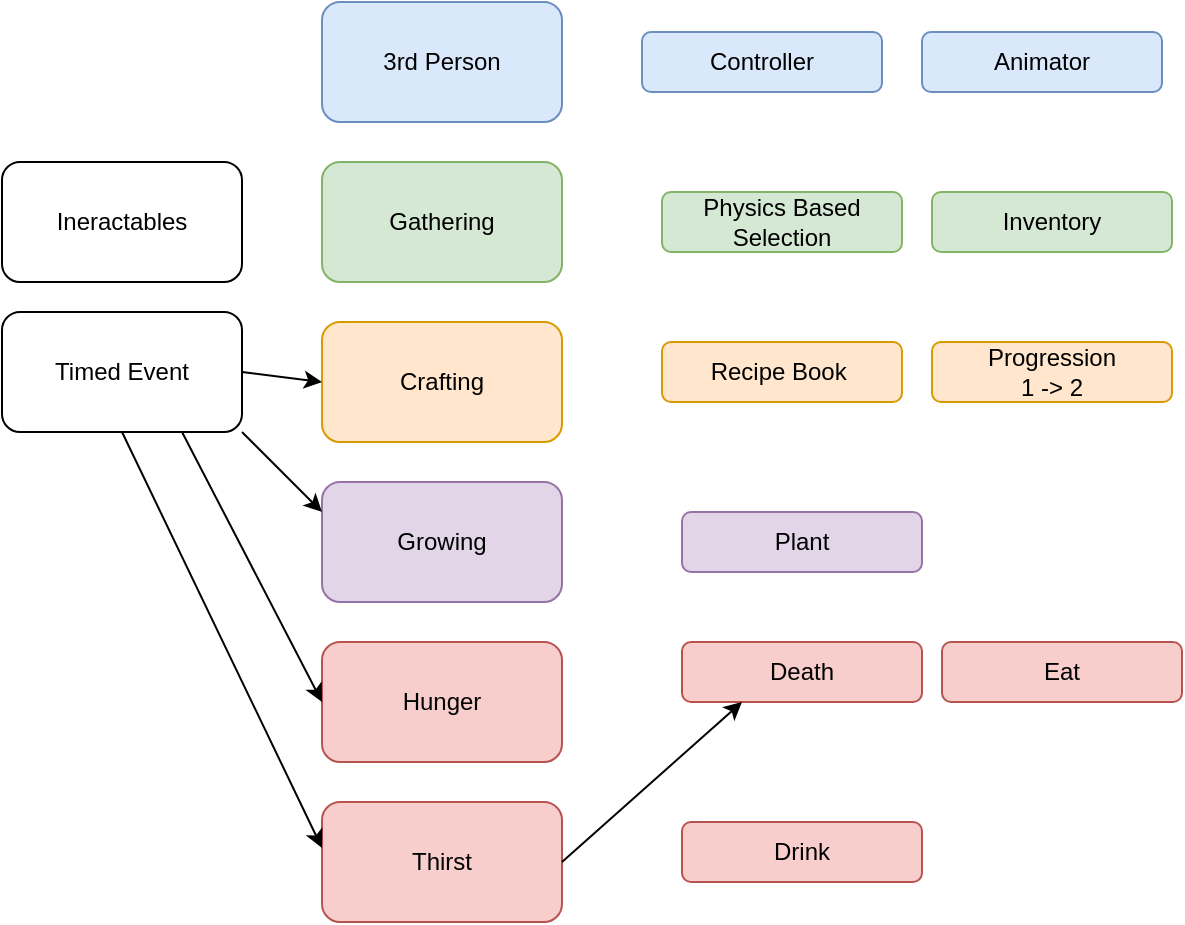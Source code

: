 <mxfile version="24.4.0" type="device" pages="3">
  <diagram name="Systems" id="SdEE0t2-WnKAj0X8NB9g">
    <mxGraphModel dx="2276" dy="785" grid="1" gridSize="10" guides="1" tooltips="1" connect="1" arrows="1" fold="1" page="1" pageScale="1" pageWidth="850" pageHeight="1100" math="0" shadow="0">
      <root>
        <mxCell id="0" />
        <mxCell id="1" parent="0" />
        <mxCell id="Hed4f5qXidcaYwtC0BpA-1" value="3rd Person" style="rounded=1;whiteSpace=wrap;html=1;fillColor=#dae8fc;strokeColor=#6c8ebf;" vertex="1" parent="1">
          <mxGeometry x="120" y="40" width="120" height="60" as="geometry" />
        </mxCell>
        <mxCell id="Hed4f5qXidcaYwtC0BpA-2" value="Gathering" style="rounded=1;whiteSpace=wrap;html=1;fillColor=#d5e8d4;strokeColor=#82b366;" vertex="1" parent="1">
          <mxGeometry x="120" y="120" width="120" height="60" as="geometry" />
        </mxCell>
        <mxCell id="Hed4f5qXidcaYwtC0BpA-3" value="Crafting" style="rounded=1;whiteSpace=wrap;html=1;fillColor=#ffe6cc;strokeColor=#d79b00;" vertex="1" parent="1">
          <mxGeometry x="120" y="200" width="120" height="60" as="geometry" />
        </mxCell>
        <mxCell id="Hed4f5qXidcaYwtC0BpA-4" value="Growing" style="rounded=1;whiteSpace=wrap;html=1;fillColor=#e1d5e7;strokeColor=#9673a6;" vertex="1" parent="1">
          <mxGeometry x="120" y="280" width="120" height="60" as="geometry" />
        </mxCell>
        <mxCell id="Hed4f5qXidcaYwtC0BpA-5" value="Hunger" style="rounded=1;whiteSpace=wrap;html=1;fillColor=#f8cecc;strokeColor=#b85450;" vertex="1" parent="1">
          <mxGeometry x="120" y="360" width="120" height="60" as="geometry" />
        </mxCell>
        <mxCell id="Hed4f5qXidcaYwtC0BpA-6" value="Thirst" style="rounded=1;whiteSpace=wrap;html=1;fillColor=#f8cecc;strokeColor=#b85450;" vertex="1" parent="1">
          <mxGeometry x="120" y="440" width="120" height="60" as="geometry" />
        </mxCell>
        <mxCell id="Hed4f5qXidcaYwtC0BpA-7" value="Controller" style="rounded=1;whiteSpace=wrap;html=1;fillColor=#dae8fc;strokeColor=#6c8ebf;" vertex="1" parent="1">
          <mxGeometry x="280" y="55" width="120" height="30" as="geometry" />
        </mxCell>
        <mxCell id="Hed4f5qXidcaYwtC0BpA-8" value="Animator" style="rounded=1;whiteSpace=wrap;html=1;fillColor=#dae8fc;strokeColor=#6c8ebf;" vertex="1" parent="1">
          <mxGeometry x="420" y="55" width="120" height="30" as="geometry" />
        </mxCell>
        <mxCell id="Hed4f5qXidcaYwtC0BpA-9" value="Physics Based Selection" style="rounded=1;whiteSpace=wrap;html=1;fillColor=#d5e8d4;strokeColor=#82b366;" vertex="1" parent="1">
          <mxGeometry x="290" y="135" width="120" height="30" as="geometry" />
        </mxCell>
        <mxCell id="Hed4f5qXidcaYwtC0BpA-10" value="Inventory" style="rounded=1;whiteSpace=wrap;html=1;fillColor=#d5e8d4;strokeColor=#82b366;" vertex="1" parent="1">
          <mxGeometry x="425" y="135" width="120" height="30" as="geometry" />
        </mxCell>
        <mxCell id="Hed4f5qXidcaYwtC0BpA-11" value="Ineractables" style="rounded=1;whiteSpace=wrap;html=1;" vertex="1" parent="1">
          <mxGeometry x="-40" y="120" width="120" height="60" as="geometry" />
        </mxCell>
        <mxCell id="Hed4f5qXidcaYwtC0BpA-12" value="Recipe Book&amp;nbsp;" style="rounded=1;whiteSpace=wrap;html=1;fillColor=#ffe6cc;strokeColor=#d79b00;" vertex="1" parent="1">
          <mxGeometry x="290" y="210" width="120" height="30" as="geometry" />
        </mxCell>
        <mxCell id="Hed4f5qXidcaYwtC0BpA-13" value="Progression&lt;div&gt;1 -&amp;gt; 2&lt;/div&gt;" style="rounded=1;whiteSpace=wrap;html=1;fillColor=#ffe6cc;strokeColor=#d79b00;" vertex="1" parent="1">
          <mxGeometry x="425" y="210" width="120" height="30" as="geometry" />
        </mxCell>
        <mxCell id="Hed4f5qXidcaYwtC0BpA-16" value="Plant" style="rounded=1;whiteSpace=wrap;html=1;fillColor=#e1d5e7;strokeColor=#9673a6;" vertex="1" parent="1">
          <mxGeometry x="300" y="295" width="120" height="30" as="geometry" />
        </mxCell>
        <mxCell id="Hed4f5qXidcaYwtC0BpA-18" value="Death" style="rounded=1;whiteSpace=wrap;html=1;fillColor=#f8cecc;strokeColor=#b85450;" vertex="1" parent="1">
          <mxGeometry x="300" y="360" width="120" height="30" as="geometry" />
        </mxCell>
        <mxCell id="Hed4f5qXidcaYwtC0BpA-20" value="" style="endArrow=classic;html=1;rounded=0;exitX=1;exitY=0.5;exitDx=0;exitDy=0;entryX=0.25;entryY=1;entryDx=0;entryDy=0;" edge="1" parent="1" source="Hed4f5qXidcaYwtC0BpA-6" target="Hed4f5qXidcaYwtC0BpA-18">
          <mxGeometry width="50" height="50" relative="1" as="geometry">
            <mxPoint x="400" y="430" as="sourcePoint" />
            <mxPoint x="450" y="380" as="targetPoint" />
          </mxGeometry>
        </mxCell>
        <mxCell id="Hed4f5qXidcaYwtC0BpA-22" value="Eat" style="rounded=1;whiteSpace=wrap;html=1;fillColor=#f8cecc;strokeColor=#b85450;" vertex="1" parent="1">
          <mxGeometry x="430" y="360" width="120" height="30" as="geometry" />
        </mxCell>
        <mxCell id="Hed4f5qXidcaYwtC0BpA-23" value="Drink" style="rounded=1;whiteSpace=wrap;html=1;fillColor=#f8cecc;strokeColor=#b85450;" vertex="1" parent="1">
          <mxGeometry x="300" y="450" width="120" height="30" as="geometry" />
        </mxCell>
        <mxCell id="Hed4f5qXidcaYwtC0BpA-24" value="Timed Event" style="rounded=1;whiteSpace=wrap;html=1;" vertex="1" parent="1">
          <mxGeometry x="-40" y="195" width="120" height="60" as="geometry" />
        </mxCell>
        <mxCell id="Hed4f5qXidcaYwtC0BpA-25" value="" style="endArrow=classic;html=1;rounded=0;exitX=1;exitY=0.5;exitDx=0;exitDy=0;entryX=0;entryY=0.5;entryDx=0;entryDy=0;" edge="1" parent="1" source="Hed4f5qXidcaYwtC0BpA-24" target="Hed4f5qXidcaYwtC0BpA-3">
          <mxGeometry width="50" height="50" relative="1" as="geometry">
            <mxPoint x="400" y="430" as="sourcePoint" />
            <mxPoint x="450" y="380" as="targetPoint" />
          </mxGeometry>
        </mxCell>
        <mxCell id="Hed4f5qXidcaYwtC0BpA-26" value="" style="endArrow=classic;html=1;rounded=0;exitX=1;exitY=1;exitDx=0;exitDy=0;entryX=0;entryY=0.25;entryDx=0;entryDy=0;" edge="1" parent="1" source="Hed4f5qXidcaYwtC0BpA-24" target="Hed4f5qXidcaYwtC0BpA-4">
          <mxGeometry width="50" height="50" relative="1" as="geometry">
            <mxPoint x="400" y="430" as="sourcePoint" />
            <mxPoint x="450" y="380" as="targetPoint" />
          </mxGeometry>
        </mxCell>
        <mxCell id="Hed4f5qXidcaYwtC0BpA-28" value="" style="endArrow=classic;html=1;rounded=0;exitX=0.75;exitY=1;exitDx=0;exitDy=0;entryX=0;entryY=0.5;entryDx=0;entryDy=0;" edge="1" parent="1" source="Hed4f5qXidcaYwtC0BpA-24" target="Hed4f5qXidcaYwtC0BpA-5">
          <mxGeometry width="50" height="50" relative="1" as="geometry">
            <mxPoint x="400" y="430" as="sourcePoint" />
            <mxPoint x="450" y="380" as="targetPoint" />
          </mxGeometry>
        </mxCell>
        <mxCell id="Hed4f5qXidcaYwtC0BpA-29" value="" style="endArrow=classic;html=1;rounded=0;exitX=0.5;exitY=1;exitDx=0;exitDy=0;entryX=0;entryY=0.383;entryDx=0;entryDy=0;entryPerimeter=0;" edge="1" parent="1" source="Hed4f5qXidcaYwtC0BpA-24" target="Hed4f5qXidcaYwtC0BpA-6">
          <mxGeometry width="50" height="50" relative="1" as="geometry">
            <mxPoint x="400" y="430" as="sourcePoint" />
            <mxPoint x="450" y="380" as="targetPoint" />
          </mxGeometry>
        </mxCell>
      </root>
    </mxGraphModel>
  </diagram>
  <diagram id="Nvrwrfe21Q7ezxUWSaIm" name="Interactables">
    <mxGraphModel dx="1426" dy="785" grid="1" gridSize="10" guides="1" tooltips="1" connect="1" arrows="1" fold="1" page="1" pageScale="1" pageWidth="850" pageHeight="1100" math="0" shadow="0">
      <root>
        <mxCell id="0" />
        <mxCell id="1" parent="0" />
      </root>
    </mxGraphModel>
  </diagram>
  <diagram id="_Qry9YBXir1svx9U9fO8" name="Recipes">
    <mxGraphModel dx="1426" dy="785" grid="1" gridSize="10" guides="1" tooltips="1" connect="1" arrows="1" fold="1" page="1" pageScale="1" pageWidth="850" pageHeight="1100" math="0" shadow="0">
      <root>
        <mxCell id="0" />
        <mxCell id="1" parent="0" />
      </root>
    </mxGraphModel>
  </diagram>
</mxfile>
